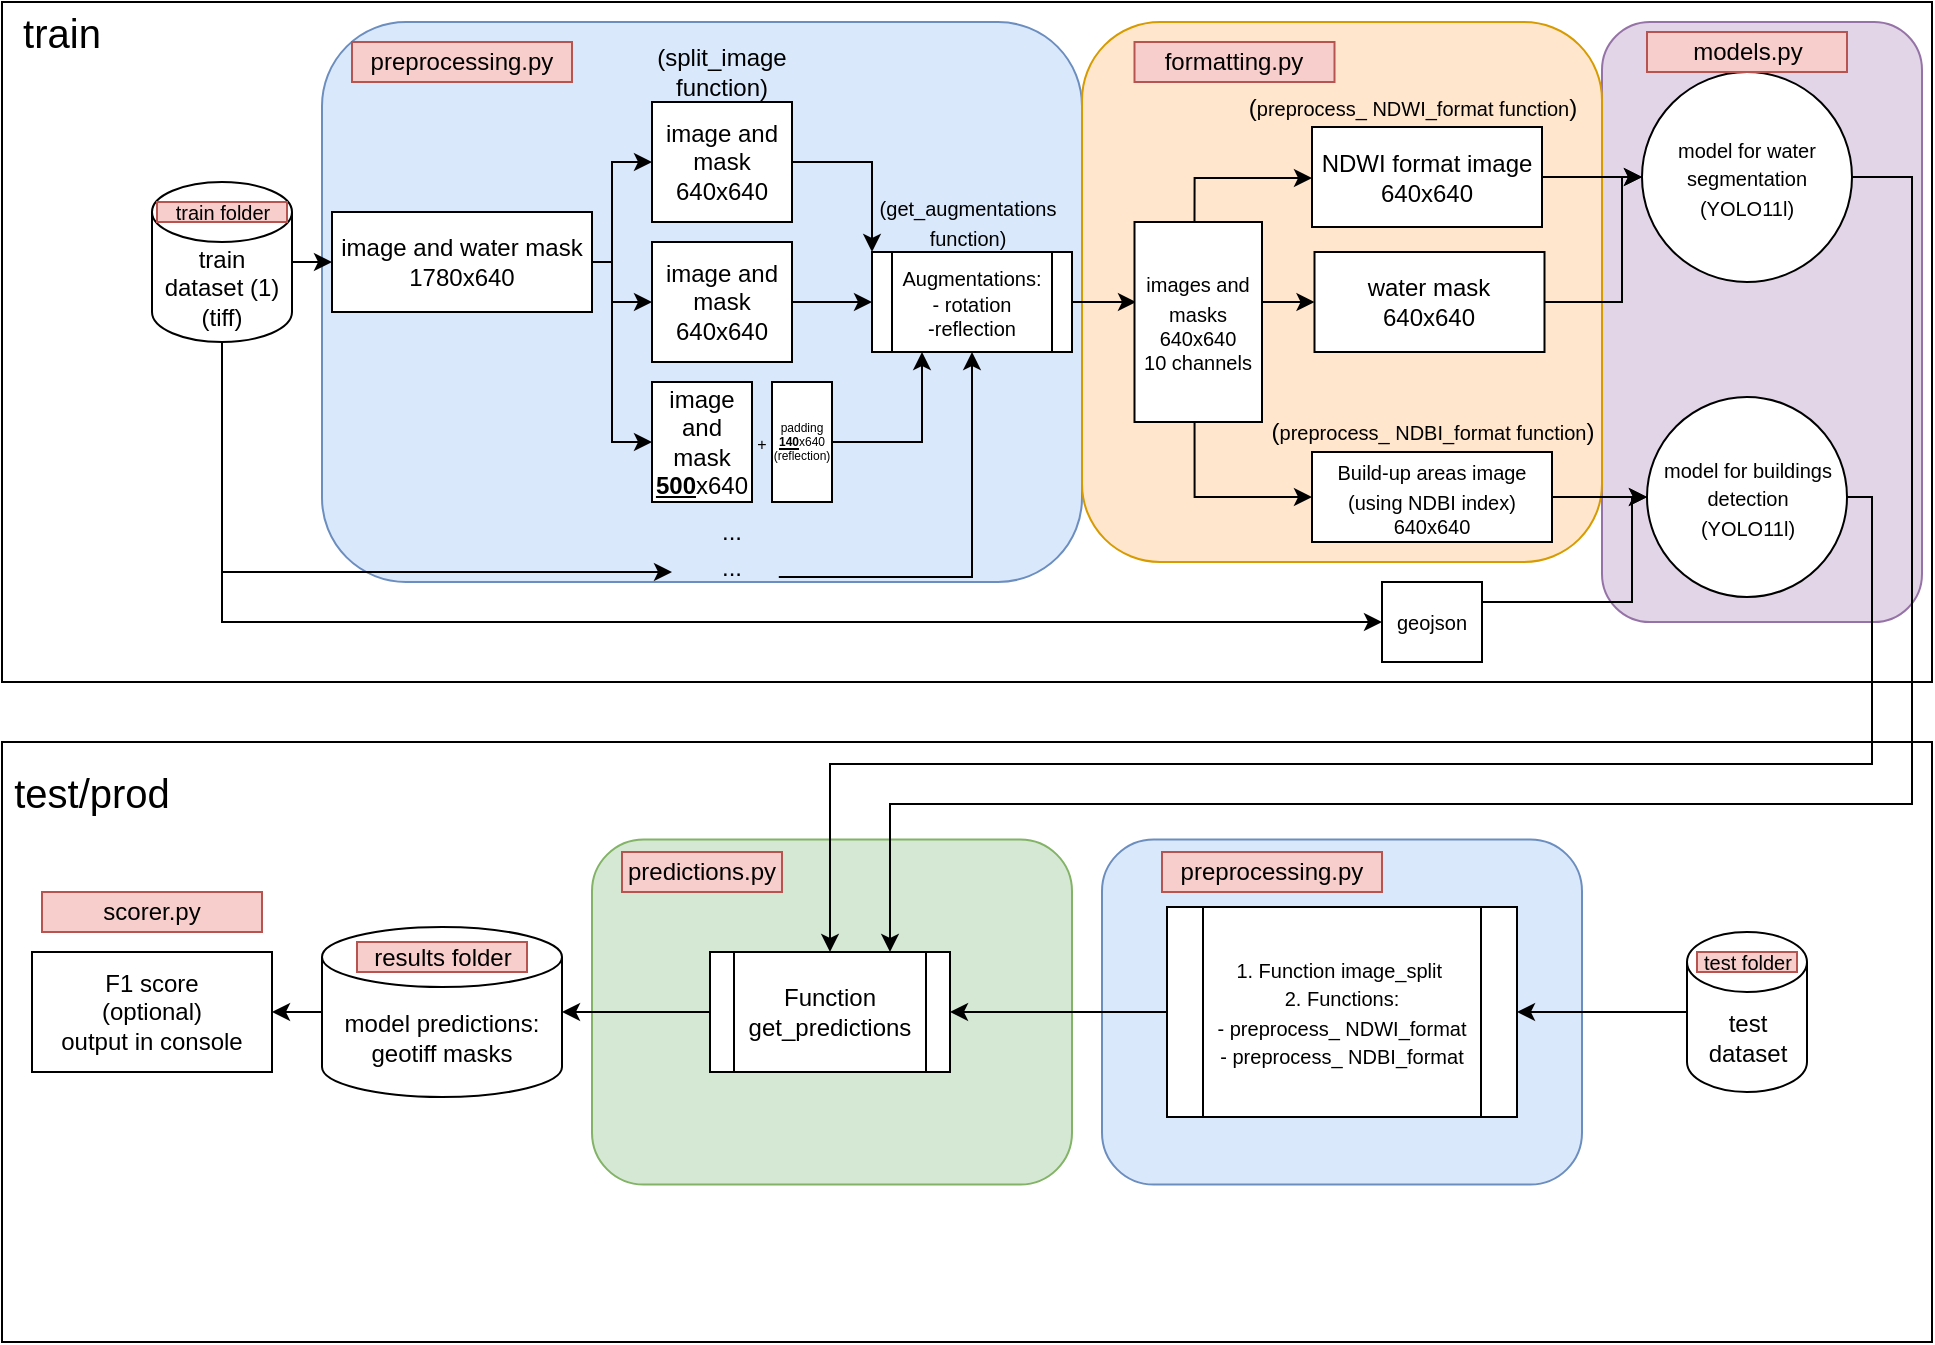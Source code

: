 <mxfile version="24.8.3">
  <diagram name="Page-1" id="OidxQusRfz1VxI72ENcd">
    <mxGraphModel dx="1004" dy="1806" grid="1" gridSize="10" guides="1" tooltips="1" connect="1" arrows="1" fold="1" page="1" pageScale="1" pageWidth="827" pageHeight="1169" math="0" shadow="0">
      <root>
        <mxCell id="0" />
        <mxCell id="1" parent="0" />
        <mxCell id="lnmN5NaLtC_T_5HShIfp-61" value="" style="rounded=0;whiteSpace=wrap;html=1;" vertex="1" parent="1">
          <mxGeometry y="360" width="965" height="300" as="geometry" />
        </mxCell>
        <mxCell id="lnmN5NaLtC_T_5HShIfp-112" value="" style="rounded=1;whiteSpace=wrap;html=1;fillColor=#d5e8d4;strokeColor=#82b366;" vertex="1" parent="1">
          <mxGeometry x="295" y="408.75" width="240" height="172.5" as="geometry" />
        </mxCell>
        <mxCell id="lnmN5NaLtC_T_5HShIfp-7" value="&lt;div style=&quot;forced-color-adjust: none; color: rgb(0, 0, 0); font-family: Helvetica; font-size: 12px; font-style: normal; font-variant-ligatures: normal; font-variant-caps: normal; font-weight: 400; letter-spacing: normal; orphans: 2; text-align: center; text-indent: 0px; text-transform: none; widows: 2; word-spacing: 0px; -webkit-text-stroke-width: 0px; white-space: normal; background-color: rgb(251, 251, 251); text-decoration-thickness: initial; text-decoration-style: initial; text-decoration-color: initial;&quot;&gt;&lt;br&gt;&lt;/div&gt;" style="rounded=0;whiteSpace=wrap;html=1;" vertex="1" parent="1">
          <mxGeometry y="-10" width="965" height="340" as="geometry" />
        </mxCell>
        <mxCell id="lnmN5NaLtC_T_5HShIfp-85" value="" style="rounded=1;whiteSpace=wrap;html=1;fillColor=#dae8fc;strokeColor=#6c8ebf;" vertex="1" parent="1">
          <mxGeometry x="160" width="380" height="280" as="geometry" />
        </mxCell>
        <mxCell id="lnmN5NaLtC_T_5HShIfp-29" style="edgeStyle=orthogonalEdgeStyle;rounded=0;orthogonalLoop=1;jettySize=auto;html=1;entryX=0;entryY=0;entryDx=0;entryDy=0;" edge="1" parent="1" source="lnmN5NaLtC_T_5HShIfp-8" target="lnmN5NaLtC_T_5HShIfp-41">
          <mxGeometry relative="1" as="geometry">
            <mxPoint x="485" y="116.25" as="targetPoint" />
          </mxGeometry>
        </mxCell>
        <mxCell id="lnmN5NaLtC_T_5HShIfp-104" value="model predictions:&lt;div&gt;geotiff masks&lt;/div&gt;" style="shape=cylinder3;whiteSpace=wrap;html=1;boundedLbl=1;backgroundOutline=1;size=15;" vertex="1" parent="1">
          <mxGeometry x="160" y="452.5" width="120" height="85" as="geometry" />
        </mxCell>
        <mxCell id="lnmN5NaLtC_T_5HShIfp-97" value="" style="rounded=1;whiteSpace=wrap;html=1;fillColor=#dae8fc;strokeColor=#6c8ebf;" vertex="1" parent="1">
          <mxGeometry x="550" y="408.75" width="240" height="172.5" as="geometry" />
        </mxCell>
        <mxCell id="lnmN5NaLtC_T_5HShIfp-90" value="" style="rounded=1;whiteSpace=wrap;html=1;fillColor=#e1d5e7;strokeColor=#9673a6;" vertex="1" parent="1">
          <mxGeometry x="800" width="160" height="300" as="geometry" />
        </mxCell>
        <mxCell id="lnmN5NaLtC_T_5HShIfp-88" value="" style="rounded=1;whiteSpace=wrap;html=1;fillColor=#ffe6cc;strokeColor=#d79b00;" vertex="1" parent="1">
          <mxGeometry x="540" width="260" height="270" as="geometry" />
        </mxCell>
        <mxCell id="lnmN5NaLtC_T_5HShIfp-36" style="edgeStyle=orthogonalEdgeStyle;rounded=0;orthogonalLoop=1;jettySize=auto;html=1;" edge="1" parent="1" source="lnmN5NaLtC_T_5HShIfp-1" target="lnmN5NaLtC_T_5HShIfp-33">
          <mxGeometry relative="1" as="geometry">
            <Array as="points">
              <mxPoint x="110" y="275" />
            </Array>
          </mxGeometry>
        </mxCell>
        <mxCell id="lnmN5NaLtC_T_5HShIfp-48" style="edgeStyle=orthogonalEdgeStyle;rounded=0;orthogonalLoop=1;jettySize=auto;html=1;entryX=0;entryY=0.5;entryDx=0;entryDy=0;" edge="1" parent="1" source="lnmN5NaLtC_T_5HShIfp-1" target="lnmN5NaLtC_T_5HShIfp-46">
          <mxGeometry relative="1" as="geometry">
            <Array as="points">
              <mxPoint x="110" y="300" />
            </Array>
          </mxGeometry>
        </mxCell>
        <mxCell id="lnmN5NaLtC_T_5HShIfp-1" value="train&lt;div&gt;dataset (1)&lt;/div&gt;&lt;div&gt;(tiff)&lt;/div&gt;" style="shape=cylinder3;whiteSpace=wrap;html=1;boundedLbl=1;backgroundOutline=1;size=15;" vertex="1" parent="1">
          <mxGeometry x="75" y="80" width="70" height="80" as="geometry" />
        </mxCell>
        <mxCell id="lnmN5NaLtC_T_5HShIfp-3" value="" style="endArrow=classic;html=1;rounded=0;entryX=0;entryY=0.5;entryDx=0;entryDy=0;" edge="1" parent="1" source="lnmN5NaLtC_T_5HShIfp-1" target="lnmN5NaLtC_T_5HShIfp-5">
          <mxGeometry width="50" height="50" relative="1" as="geometry">
            <mxPoint x="145" y="170" as="sourcePoint" />
            <mxPoint x="179" y="123" as="targetPoint" />
          </mxGeometry>
        </mxCell>
        <mxCell id="lnmN5NaLtC_T_5HShIfp-9" value="" style="edgeStyle=orthogonalEdgeStyle;rounded=0;orthogonalLoop=1;jettySize=auto;html=1;" edge="1" parent="1" source="lnmN5NaLtC_T_5HShIfp-5" target="lnmN5NaLtC_T_5HShIfp-8">
          <mxGeometry relative="1" as="geometry">
            <Array as="points">
              <mxPoint x="305" y="120" />
              <mxPoint x="305" y="70" />
            </Array>
          </mxGeometry>
        </mxCell>
        <mxCell id="lnmN5NaLtC_T_5HShIfp-11" style="edgeStyle=orthogonalEdgeStyle;rounded=0;orthogonalLoop=1;jettySize=auto;html=1;entryX=0;entryY=0.5;entryDx=0;entryDy=0;exitX=1;exitY=0.5;exitDx=0;exitDy=0;" edge="1" parent="1" source="lnmN5NaLtC_T_5HShIfp-5" target="lnmN5NaLtC_T_5HShIfp-10">
          <mxGeometry relative="1" as="geometry">
            <Array as="points">
              <mxPoint x="305" y="120" />
              <mxPoint x="305" y="140" />
            </Array>
          </mxGeometry>
        </mxCell>
        <mxCell id="lnmN5NaLtC_T_5HShIfp-13" style="edgeStyle=orthogonalEdgeStyle;rounded=0;orthogonalLoop=1;jettySize=auto;html=1;entryX=0;entryY=0.5;entryDx=0;entryDy=0;exitX=1;exitY=0.5;exitDx=0;exitDy=0;" edge="1" parent="1" source="lnmN5NaLtC_T_5HShIfp-5" target="lnmN5NaLtC_T_5HShIfp-12">
          <mxGeometry relative="1" as="geometry">
            <Array as="points">
              <mxPoint x="305" y="120" />
              <mxPoint x="305" y="210" />
            </Array>
          </mxGeometry>
        </mxCell>
        <mxCell id="lnmN5NaLtC_T_5HShIfp-5" value="&lt;div&gt;&lt;span style=&quot;background-color: initial;&quot;&gt;image and water mask&lt;/span&gt;&lt;/div&gt;&lt;div&gt;&lt;span style=&quot;background-color: initial;&quot;&gt;1780x640&lt;/span&gt;&lt;/div&gt;" style="rounded=0;whiteSpace=wrap;html=1;" vertex="1" parent="1">
          <mxGeometry x="165" y="95" width="130" height="50" as="geometry" />
        </mxCell>
        <mxCell id="lnmN5NaLtC_T_5HShIfp-8" value="image and mask&lt;div&gt;640x640&lt;/div&gt;" style="whiteSpace=wrap;html=1;rounded=0;" vertex="1" parent="1">
          <mxGeometry x="325" y="40" width="70" height="60" as="geometry" />
        </mxCell>
        <mxCell id="lnmN5NaLtC_T_5HShIfp-30" style="edgeStyle=orthogonalEdgeStyle;rounded=0;orthogonalLoop=1;jettySize=auto;html=1;entryX=0;entryY=0.5;entryDx=0;entryDy=0;" edge="1" parent="1" source="lnmN5NaLtC_T_5HShIfp-10" target="lnmN5NaLtC_T_5HShIfp-41">
          <mxGeometry relative="1" as="geometry">
            <mxPoint x="435" y="140.034" as="targetPoint" />
          </mxGeometry>
        </mxCell>
        <mxCell id="lnmN5NaLtC_T_5HShIfp-10" value="image and mask&lt;div&gt;640x640&lt;/div&gt;" style="whiteSpace=wrap;html=1;rounded=0;" vertex="1" parent="1">
          <mxGeometry x="325" y="110" width="70" height="60" as="geometry" />
        </mxCell>
        <mxCell id="lnmN5NaLtC_T_5HShIfp-12" value="image and mask&lt;div&gt;&lt;b&gt;&lt;u&gt;500&lt;/u&gt;&lt;/b&gt;x640&lt;/div&gt;" style="whiteSpace=wrap;html=1;rounded=0;" vertex="1" parent="1">
          <mxGeometry x="325" y="180" width="50" height="60" as="geometry" />
        </mxCell>
        <mxCell id="lnmN5NaLtC_T_5HShIfp-14" value="&lt;font style=&quot;font-size: 8px;&quot;&gt;+&lt;/font&gt;" style="text;html=1;align=center;verticalAlign=middle;whiteSpace=wrap;rounded=0;" vertex="1" parent="1">
          <mxGeometry x="375" y="195" width="10" height="30" as="geometry" />
        </mxCell>
        <mxCell id="lnmN5NaLtC_T_5HShIfp-31" style="edgeStyle=orthogonalEdgeStyle;rounded=0;orthogonalLoop=1;jettySize=auto;html=1;entryX=0.25;entryY=1;entryDx=0;entryDy=0;" edge="1" parent="1" source="lnmN5NaLtC_T_5HShIfp-15" target="lnmN5NaLtC_T_5HShIfp-41">
          <mxGeometry relative="1" as="geometry">
            <mxPoint x="460" y="163.75" as="targetPoint" />
          </mxGeometry>
        </mxCell>
        <mxCell id="lnmN5NaLtC_T_5HShIfp-15" value="&lt;div style=&quot;font-size: 6px;&quot;&gt;padding&lt;/div&gt;&lt;div style=&quot;font-size: 6px;&quot;&gt;&lt;b&gt;&lt;u&gt;140&lt;/u&gt;&lt;/b&gt;x640&lt;/div&gt;&lt;div style=&quot;font-size: 6px;&quot;&gt;(reflection)&lt;/div&gt;" style="whiteSpace=wrap;html=1;rounded=0;" vertex="1" parent="1">
          <mxGeometry x="385" y="180" width="30" height="60" as="geometry" />
        </mxCell>
        <mxCell id="lnmN5NaLtC_T_5HShIfp-40" style="edgeStyle=orthogonalEdgeStyle;rounded=0;orthogonalLoop=1;jettySize=auto;html=1;exitX=0.5;exitY=0;exitDx=0;exitDy=0;exitPerimeter=0;" edge="1" parent="1" target="lnmN5NaLtC_T_5HShIfp-39">
          <mxGeometry relative="1" as="geometry">
            <mxPoint x="596.25" y="100.0" as="sourcePoint" />
            <Array as="points">
              <mxPoint x="596" y="78" />
            </Array>
          </mxGeometry>
        </mxCell>
        <mxCell id="lnmN5NaLtC_T_5HShIfp-44" style="edgeStyle=orthogonalEdgeStyle;rounded=0;orthogonalLoop=1;jettySize=auto;html=1;exitX=0.471;exitY=1;exitDx=0;exitDy=0;exitPerimeter=0;entryX=0;entryY=0.5;entryDx=0;entryDy=0;" edge="1" parent="1" source="lnmN5NaLtC_T_5HShIfp-106" target="lnmN5NaLtC_T_5HShIfp-43">
          <mxGeometry relative="1" as="geometry">
            <mxPoint x="596.25" y="200.0" as="sourcePoint" />
          </mxGeometry>
        </mxCell>
        <mxCell id="lnmN5NaLtC_T_5HShIfp-52" style="edgeStyle=orthogonalEdgeStyle;rounded=0;orthogonalLoop=1;jettySize=auto;html=1;entryX=0;entryY=0.5;entryDx=0;entryDy=0;exitX=0.98;exitY=0.424;exitDx=0;exitDy=0;exitPerimeter=0;" edge="1" parent="1" source="lnmN5NaLtC_T_5HShIfp-106" target="lnmN5NaLtC_T_5HShIfp-51">
          <mxGeometry relative="1" as="geometry">
            <mxPoint x="626.25" y="140.043" as="sourcePoint" />
            <Array as="points">
              <mxPoint x="629" y="140" />
            </Array>
          </mxGeometry>
        </mxCell>
        <mxCell id="lnmN5NaLtC_T_5HShIfp-28" style="edgeStyle=orthogonalEdgeStyle;rounded=0;orthogonalLoop=1;jettySize=auto;html=1;exitX=1;exitY=0.5;exitDx=0;exitDy=0;entryX=0.011;entryY=0.407;entryDx=0;entryDy=0;entryPerimeter=0;" edge="1" parent="1" source="lnmN5NaLtC_T_5HShIfp-41" target="lnmN5NaLtC_T_5HShIfp-106">
          <mxGeometry relative="1" as="geometry">
            <mxPoint x="535" y="140.034" as="sourcePoint" />
            <mxPoint x="568" y="140" as="targetPoint" />
          </mxGeometry>
        </mxCell>
        <mxCell id="lnmN5NaLtC_T_5HShIfp-32" value="..." style="text;html=1;align=center;verticalAlign=middle;whiteSpace=wrap;rounded=0;" vertex="1" parent="1">
          <mxGeometry x="335" y="240" width="60" height="30" as="geometry" />
        </mxCell>
        <mxCell id="lnmN5NaLtC_T_5HShIfp-33" value="..." style="text;html=1;align=center;verticalAlign=middle;whiteSpace=wrap;rounded=0;" vertex="1" parent="1">
          <mxGeometry x="335" y="257.5" width="60" height="30" as="geometry" />
        </mxCell>
        <mxCell id="lnmN5NaLtC_T_5HShIfp-35" style="edgeStyle=orthogonalEdgeStyle;rounded=0;orthogonalLoop=1;jettySize=auto;html=1;entryX=0.5;entryY=1;entryDx=0;entryDy=0;exitX=0.89;exitY=-0.084;exitDx=0;exitDy=0;exitPerimeter=0;" edge="1" parent="1" target="lnmN5NaLtC_T_5HShIfp-41">
          <mxGeometry relative="1" as="geometry">
            <mxPoint x="388.4" y="277.48" as="sourcePoint" />
            <mxPoint x="485" y="163.75" as="targetPoint" />
            <Array as="points">
              <mxPoint x="485" y="277" />
            </Array>
          </mxGeometry>
        </mxCell>
        <mxCell id="lnmN5NaLtC_T_5HShIfp-54" style="edgeStyle=orthogonalEdgeStyle;rounded=0;orthogonalLoop=1;jettySize=auto;html=1;" edge="1" parent="1" source="lnmN5NaLtC_T_5HShIfp-39" target="lnmN5NaLtC_T_5HShIfp-53">
          <mxGeometry relative="1" as="geometry" />
        </mxCell>
        <mxCell id="lnmN5NaLtC_T_5HShIfp-39" value="NDWI format image&lt;div&gt;&lt;span style=&quot;background-color: initial;&quot;&gt;640x640&lt;/span&gt;&lt;/div&gt;" style="rounded=0;whiteSpace=wrap;html=1;" vertex="1" parent="1">
          <mxGeometry x="655" y="52.5" width="115" height="50" as="geometry" />
        </mxCell>
        <mxCell id="lnmN5NaLtC_T_5HShIfp-41" value="&lt;font style=&quot;font-size: 10px;&quot;&gt;Augmentations:&lt;/font&gt;&lt;div style=&quot;font-size: 10px;&quot;&gt;- rotation&lt;/div&gt;&lt;div style=&quot;font-size: 10px;&quot;&gt;-reflection&lt;/div&gt;" style="shape=process;whiteSpace=wrap;html=1;backgroundOutline=1;" vertex="1" parent="1">
          <mxGeometry x="435" y="115" width="100" height="50" as="geometry" />
        </mxCell>
        <mxCell id="lnmN5NaLtC_T_5HShIfp-57" style="edgeStyle=orthogonalEdgeStyle;rounded=0;orthogonalLoop=1;jettySize=auto;html=1;entryX=0;entryY=0.5;entryDx=0;entryDy=0;" edge="1" parent="1" source="lnmN5NaLtC_T_5HShIfp-43" target="lnmN5NaLtC_T_5HShIfp-56">
          <mxGeometry relative="1" as="geometry" />
        </mxCell>
        <mxCell id="lnmN5NaLtC_T_5HShIfp-43" value="&lt;font style=&quot;font-size: 10px;&quot;&gt;Build-up areas image&lt;/font&gt;&lt;div&gt;&lt;span style=&quot;font-size: 10px;&quot;&gt;(using NDBI index)&lt;br&gt;&lt;/span&gt;&lt;div style=&quot;font-size: 10px;&quot;&gt;&lt;font style=&quot;font-size: 10px;&quot;&gt;640x640&lt;/font&gt;&lt;/div&gt;&lt;/div&gt;" style="rounded=0;whiteSpace=wrap;html=1;" vertex="1" parent="1">
          <mxGeometry x="655" y="215" width="120" height="45" as="geometry" />
        </mxCell>
        <mxCell id="lnmN5NaLtC_T_5HShIfp-58" style="edgeStyle=orthogonalEdgeStyle;rounded=0;orthogonalLoop=1;jettySize=auto;html=1;entryX=0;entryY=0.5;entryDx=0;entryDy=0;" edge="1" parent="1" source="lnmN5NaLtC_T_5HShIfp-46" target="lnmN5NaLtC_T_5HShIfp-56">
          <mxGeometry relative="1" as="geometry">
            <mxPoint x="805" y="240" as="targetPoint" />
            <Array as="points">
              <mxPoint x="815" y="290" />
              <mxPoint x="815" y="237" />
            </Array>
          </mxGeometry>
        </mxCell>
        <mxCell id="lnmN5NaLtC_T_5HShIfp-46" value="&lt;span style=&quot;font-size: 10px;&quot;&gt;geojson&lt;/span&gt;" style="rounded=0;whiteSpace=wrap;html=1;" vertex="1" parent="1">
          <mxGeometry x="690" y="280" width="50" height="40" as="geometry" />
        </mxCell>
        <mxCell id="lnmN5NaLtC_T_5HShIfp-55" style="edgeStyle=orthogonalEdgeStyle;rounded=0;orthogonalLoop=1;jettySize=auto;html=1;entryX=0;entryY=0.5;entryDx=0;entryDy=0;" edge="1" parent="1" source="lnmN5NaLtC_T_5HShIfp-51" target="lnmN5NaLtC_T_5HShIfp-53">
          <mxGeometry relative="1" as="geometry">
            <Array as="points">
              <mxPoint x="810" y="140" />
              <mxPoint x="810" y="78" />
            </Array>
          </mxGeometry>
        </mxCell>
        <mxCell id="lnmN5NaLtC_T_5HShIfp-51" value="&lt;div&gt;&lt;span style=&quot;background-color: initial;&quot;&gt;water mask&lt;/span&gt;&lt;/div&gt;&lt;div&gt;&lt;span style=&quot;background-color: initial;&quot;&gt;640x640&lt;/span&gt;&lt;/div&gt;" style="rounded=0;whiteSpace=wrap;html=1;" vertex="1" parent="1">
          <mxGeometry x="656.25" y="115" width="115" height="50" as="geometry" />
        </mxCell>
        <mxCell id="lnmN5NaLtC_T_5HShIfp-69" style="edgeStyle=orthogonalEdgeStyle;rounded=0;orthogonalLoop=1;jettySize=auto;html=1;exitX=1;exitY=0.5;exitDx=0;exitDy=0;entryX=0.75;entryY=0;entryDx=0;entryDy=0;" edge="1" parent="1" source="lnmN5NaLtC_T_5HShIfp-53" target="lnmN5NaLtC_T_5HShIfp-109">
          <mxGeometry relative="1" as="geometry">
            <mxPoint x="935.0" y="78.736" as="sourcePoint" />
            <mxPoint x="450" y="460" as="targetPoint" />
            <Array as="points">
              <mxPoint x="955" y="77" />
              <mxPoint x="955" y="391" />
              <mxPoint x="444" y="391" />
            </Array>
          </mxGeometry>
        </mxCell>
        <mxCell id="lnmN5NaLtC_T_5HShIfp-53" value="&lt;font style=&quot;font-size: 10px;&quot;&gt;model for water segmentation&lt;/font&gt;&lt;div&gt;&lt;font style=&quot;font-size: 10px;&quot;&gt;(YOLO11l)&lt;/font&gt;&lt;/div&gt;" style="ellipse;whiteSpace=wrap;html=1;aspect=fixed;" vertex="1" parent="1">
          <mxGeometry x="820" y="25" width="105" height="105" as="geometry" />
        </mxCell>
        <mxCell id="lnmN5NaLtC_T_5HShIfp-76" style="edgeStyle=orthogonalEdgeStyle;rounded=0;orthogonalLoop=1;jettySize=auto;html=1;exitX=1;exitY=0.5;exitDx=0;exitDy=0;entryX=0.5;entryY=0;entryDx=0;entryDy=0;" edge="1" parent="1" source="lnmN5NaLtC_T_5HShIfp-56" target="lnmN5NaLtC_T_5HShIfp-109">
          <mxGeometry relative="1" as="geometry">
            <mxPoint x="935" y="288.76" as="sourcePoint" />
            <mxPoint x="414" y="461.26" as="targetPoint" />
            <Array as="points">
              <mxPoint x="935" y="237" />
              <mxPoint x="935" y="371" />
              <mxPoint x="414" y="371" />
            </Array>
          </mxGeometry>
        </mxCell>
        <mxCell id="lnmN5NaLtC_T_5HShIfp-56" value="&lt;font style=&quot;font-size: 10px;&quot;&gt;model for buildings detection&lt;/font&gt;&lt;div&gt;&lt;span style=&quot;font-size: 10px;&quot;&gt;(YOLO11l)&lt;/span&gt;&lt;/div&gt;" style="ellipse;whiteSpace=wrap;html=1;aspect=fixed;" vertex="1" parent="1">
          <mxGeometry x="822.5" y="187.5" width="100" height="100" as="geometry" />
        </mxCell>
        <mxCell id="lnmN5NaLtC_T_5HShIfp-59" value="&lt;font style=&quot;font-size: 20px;&quot;&gt;train&lt;/font&gt;" style="text;html=1;align=center;verticalAlign=middle;whiteSpace=wrap;rounded=0;" vertex="1" parent="1">
          <mxGeometry y="-10" width="60" height="30" as="geometry" />
        </mxCell>
        <mxCell id="lnmN5NaLtC_T_5HShIfp-62" value="&lt;font style=&quot;font-size: 20px;&quot;&gt;test/prod&lt;/font&gt;" style="text;html=1;align=center;verticalAlign=middle;whiteSpace=wrap;rounded=0;" vertex="1" parent="1">
          <mxGeometry x="15" y="370" width="60" height="30" as="geometry" />
        </mxCell>
        <mxCell id="lnmN5NaLtC_T_5HShIfp-73" value="" style="edgeStyle=orthogonalEdgeStyle;rounded=0;orthogonalLoop=1;jettySize=auto;html=1;exitX=0;exitY=0.5;exitDx=0;exitDy=0;exitPerimeter=0;" edge="1" parent="1" source="lnmN5NaLtC_T_5HShIfp-104" target="lnmN5NaLtC_T_5HShIfp-72">
          <mxGeometry relative="1" as="geometry">
            <mxPoint x="170" y="495" as="sourcePoint" />
          </mxGeometry>
        </mxCell>
        <mxCell id="lnmN5NaLtC_T_5HShIfp-78" value="" style="edgeStyle=orthogonalEdgeStyle;rounded=0;orthogonalLoop=1;jettySize=auto;html=1;entryX=1;entryY=0.5;entryDx=0;entryDy=0;" edge="1" parent="1" source="lnmN5NaLtC_T_5HShIfp-65" target="lnmN5NaLtC_T_5HShIfp-79">
          <mxGeometry relative="1" as="geometry">
            <mxPoint x="792.5" y="495.0" as="targetPoint" />
          </mxGeometry>
        </mxCell>
        <mxCell id="lnmN5NaLtC_T_5HShIfp-65" value="test&lt;div&gt;dataset&lt;/div&gt;" style="shape=cylinder3;whiteSpace=wrap;html=1;boundedLbl=1;backgroundOutline=1;size=15;" vertex="1" parent="1">
          <mxGeometry x="842.5" y="455" width="60" height="80" as="geometry" />
        </mxCell>
        <mxCell id="lnmN5NaLtC_T_5HShIfp-72" value="F1 score&lt;div&gt;(optional)&lt;/div&gt;&lt;div&gt;output in console&lt;/div&gt;" style="whiteSpace=wrap;html=1;rounded=0;" vertex="1" parent="1">
          <mxGeometry x="15" y="465" width="120" height="60" as="geometry" />
        </mxCell>
        <mxCell id="lnmN5NaLtC_T_5HShIfp-84" style="edgeStyle=orthogonalEdgeStyle;rounded=0;orthogonalLoop=1;jettySize=auto;html=1;entryX=1;entryY=0.5;entryDx=0;entryDy=0;" edge="1" parent="1" source="lnmN5NaLtC_T_5HShIfp-79" target="lnmN5NaLtC_T_5HShIfp-109">
          <mxGeometry relative="1" as="geometry">
            <mxPoint x="520" y="495" as="targetPoint" />
          </mxGeometry>
        </mxCell>
        <mxCell id="lnmN5NaLtC_T_5HShIfp-79" value="&lt;font style=&quot;font-size: 10px;&quot;&gt;1. Function image_split&amp;nbsp;&lt;/font&gt;&lt;div&gt;&lt;font style=&quot;font-size: 10px;&quot;&gt;2. Functions:&lt;/font&gt;&lt;/div&gt;&lt;div&gt;&lt;font style=&quot;font-size: 10px;&quot;&gt;-&amp;nbsp;&lt;/font&gt;&lt;span style=&quot;background-color: initial; font-size: 10px;&quot;&gt;preprocess_&lt;/span&gt;&lt;span style=&quot;background-color: initial; font-size: 10px;&quot;&gt;&amp;nbsp;NDWI&lt;/span&gt;&lt;span style=&quot;background-color: initial; font-size: 10px;&quot;&gt;_format&lt;/span&gt;&lt;/div&gt;&lt;div&gt;&lt;font style=&quot;font-size: 10px;&quot;&gt;-&amp;nbsp;&lt;/font&gt;&lt;span style=&quot;background-color: initial; font-size: 10px;&quot;&gt;preprocess_&lt;/span&gt;&lt;span style=&quot;background-color: initial; font-size: 10px;&quot;&gt;&amp;nbsp;NDBI&lt;/span&gt;&lt;span style=&quot;background-color: initial; font-size: 10px;&quot;&gt;_format&lt;/span&gt;&lt;/div&gt;" style="shape=process;whiteSpace=wrap;html=1;backgroundOutline=1;" vertex="1" parent="1">
          <mxGeometry x="582.5" y="442.5" width="175" height="105" as="geometry" />
        </mxCell>
        <mxCell id="lnmN5NaLtC_T_5HShIfp-80" value="(split_image function)" style="text;html=1;align=center;verticalAlign=middle;whiteSpace=wrap;rounded=0;" vertex="1" parent="1">
          <mxGeometry x="310" y="10" width="100" height="30" as="geometry" />
        </mxCell>
        <mxCell id="lnmN5NaLtC_T_5HShIfp-81" value="(&lt;span style=&quot;font-size: 10px;&quot;&gt;preprocess_&lt;/span&gt;&lt;span style=&quot;font-size: 10px;&quot;&gt;&amp;nbsp;NDWI&lt;/span&gt;&lt;span style=&quot;font-size: 10px;&quot;&gt;_format function&lt;/span&gt;)" style="text;html=1;align=center;verticalAlign=middle;whiteSpace=wrap;rounded=0;" vertex="1" parent="1">
          <mxGeometry x="620" y="32.5" width="171.25" height="20" as="geometry" />
        </mxCell>
        <mxCell id="lnmN5NaLtC_T_5HShIfp-82" value="(&lt;span style=&quot;font-size: 10px;&quot;&gt;preprocess_&lt;/span&gt;&lt;span style=&quot;font-size: 10px;&quot;&gt;&amp;nbsp;NDBI&lt;/span&gt;&lt;span style=&quot;font-size: 10px;&quot;&gt;_format function&lt;/span&gt;)" style="text;html=1;align=center;verticalAlign=middle;whiteSpace=wrap;rounded=0;" vertex="1" parent="1">
          <mxGeometry x="623.75" y="195" width="182.5" height="20" as="geometry" />
        </mxCell>
        <mxCell id="lnmN5NaLtC_T_5HShIfp-86" value="preprocessing.py" style="text;html=1;align=center;verticalAlign=middle;whiteSpace=wrap;rounded=0;fillColor=#f8cecc;strokeColor=#b85450;" vertex="1" parent="1">
          <mxGeometry x="175" y="10" width="110" height="20" as="geometry" />
        </mxCell>
        <mxCell id="lnmN5NaLtC_T_5HShIfp-87" value="&lt;font style=&quot;font-size: 10px;&quot;&gt;train folder&lt;/font&gt;" style="text;html=1;align=center;verticalAlign=middle;whiteSpace=wrap;rounded=0;fillColor=#f8cecc;strokeColor=#b85450;" vertex="1" parent="1">
          <mxGeometry x="77.5" y="90" width="65" height="10" as="geometry" />
        </mxCell>
        <mxCell id="lnmN5NaLtC_T_5HShIfp-89" value="formatting.py" style="text;html=1;align=center;verticalAlign=middle;whiteSpace=wrap;rounded=0;fillColor=#f8cecc;strokeColor=#b85450;" vertex="1" parent="1">
          <mxGeometry x="566.25" y="10" width="100" height="20" as="geometry" />
        </mxCell>
        <mxCell id="lnmN5NaLtC_T_5HShIfp-92" value="models.py" style="text;html=1;align=center;verticalAlign=middle;whiteSpace=wrap;rounded=0;fillColor=#f8cecc;strokeColor=#b85450;" vertex="1" parent="1">
          <mxGeometry x="822.5" y="5" width="100" height="20" as="geometry" />
        </mxCell>
        <mxCell id="lnmN5NaLtC_T_5HShIfp-98" value="preprocessing.py" style="text;html=1;align=center;verticalAlign=middle;whiteSpace=wrap;rounded=0;fillColor=#f8cecc;strokeColor=#b85450;" vertex="1" parent="1">
          <mxGeometry x="580" y="415" width="110" height="20" as="geometry" />
        </mxCell>
        <mxCell id="lnmN5NaLtC_T_5HShIfp-99" value="results folder" style="text;html=1;align=center;verticalAlign=middle;whiteSpace=wrap;rounded=0;fillColor=#f8cecc;strokeColor=#b85450;" vertex="1" parent="1">
          <mxGeometry x="177.5" y="460" width="85" height="15" as="geometry" />
        </mxCell>
        <mxCell id="lnmN5NaLtC_T_5HShIfp-100" value="scorer.py" style="text;html=1;align=center;verticalAlign=middle;whiteSpace=wrap;rounded=0;fillColor=#f8cecc;strokeColor=#b85450;" vertex="1" parent="1">
          <mxGeometry x="20" y="435" width="110" height="20" as="geometry" />
        </mxCell>
        <mxCell id="lnmN5NaLtC_T_5HShIfp-102" value="&lt;font style=&quot;font-size: 10px;&quot;&gt;test folder&lt;/font&gt;" style="text;html=1;align=center;verticalAlign=middle;whiteSpace=wrap;rounded=0;fillColor=#f8cecc;strokeColor=#b85450;" vertex="1" parent="1">
          <mxGeometry x="847.5" y="465" width="50" height="10" as="geometry" />
        </mxCell>
        <mxCell id="lnmN5NaLtC_T_5HShIfp-105" value="&lt;font style=&quot;font-size: 10px;&quot;&gt;(get_augmentations function)&lt;/font&gt;" style="text;html=1;align=center;verticalAlign=middle;whiteSpace=wrap;rounded=0;" vertex="1" parent="1">
          <mxGeometry x="432.5" y="85" width="100" height="30" as="geometry" />
        </mxCell>
        <mxCell id="lnmN5NaLtC_T_5HShIfp-106" value="&lt;font style=&quot;font-size: 10px;&quot;&gt;images and masks&lt;/font&gt;&lt;div style=&quot;font-size: 10px;&quot;&gt;640x640&lt;/div&gt;&lt;div style=&quot;font-size: 10px;&quot;&gt;10 channels&lt;/div&gt;" style="rounded=0;whiteSpace=wrap;html=1;" vertex="1" parent="1">
          <mxGeometry x="566.25" y="100" width="63.75" height="100" as="geometry" />
        </mxCell>
        <mxCell id="lnmN5NaLtC_T_5HShIfp-109" value="Function get_predictions" style="shape=process;whiteSpace=wrap;html=1;backgroundOutline=1;" vertex="1" parent="1">
          <mxGeometry x="354" y="465" width="120" height="60" as="geometry" />
        </mxCell>
        <mxCell id="lnmN5NaLtC_T_5HShIfp-110" style="edgeStyle=orthogonalEdgeStyle;rounded=0;orthogonalLoop=1;jettySize=auto;html=1;entryX=1;entryY=0.5;entryDx=0;entryDy=0;entryPerimeter=0;" edge="1" parent="1" source="lnmN5NaLtC_T_5HShIfp-109" target="lnmN5NaLtC_T_5HShIfp-104">
          <mxGeometry relative="1" as="geometry" />
        </mxCell>
        <mxCell id="lnmN5NaLtC_T_5HShIfp-113" value="predictions.py" style="text;html=1;align=center;verticalAlign=middle;whiteSpace=wrap;rounded=0;fillColor=#f8cecc;strokeColor=#b85450;" vertex="1" parent="1">
          <mxGeometry x="310" y="415" width="80" height="20" as="geometry" />
        </mxCell>
      </root>
    </mxGraphModel>
  </diagram>
</mxfile>
